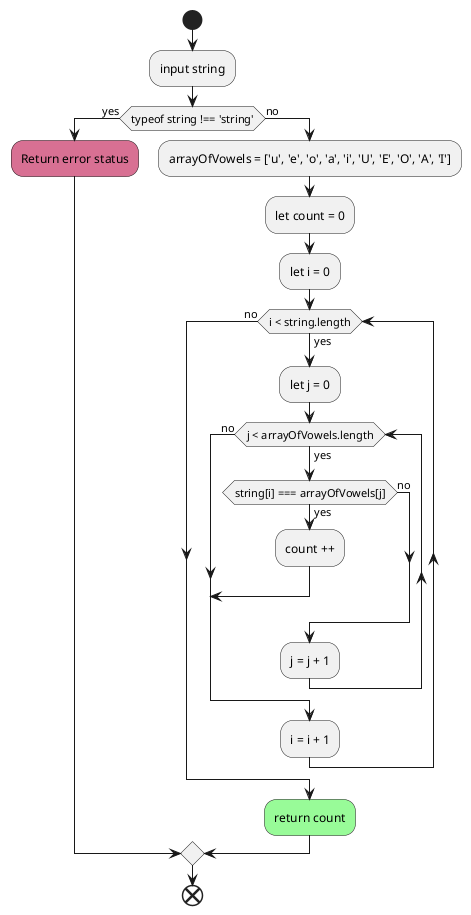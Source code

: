 @startuml countVowels
start
    :input string;
    if(typeof string !== 'string') then (yes)
        #PaleVioletRed:Return error status;
    else (no)
        :arrayOfVowels = ['u', 'e', 'o', 'a', 'i', 'U', 'E', 'O', 'A', 'I'];
        :let count = 0;
        :let i = 0;
        while (i < string.length) is (yes)
            :let j = 0;
            while (j < arrayOfVowels.length) is (yes)
                if(string[i] === arrayOfVowels[j]) then (yes)
                    :count ++;
                    break;
                else (no)
                endif
            :j = j + 1;
            endwhile (no)
        :i = i + 1;
        endwhile (no)
    #PaleGreen:return count;
    endif
end
@enduml